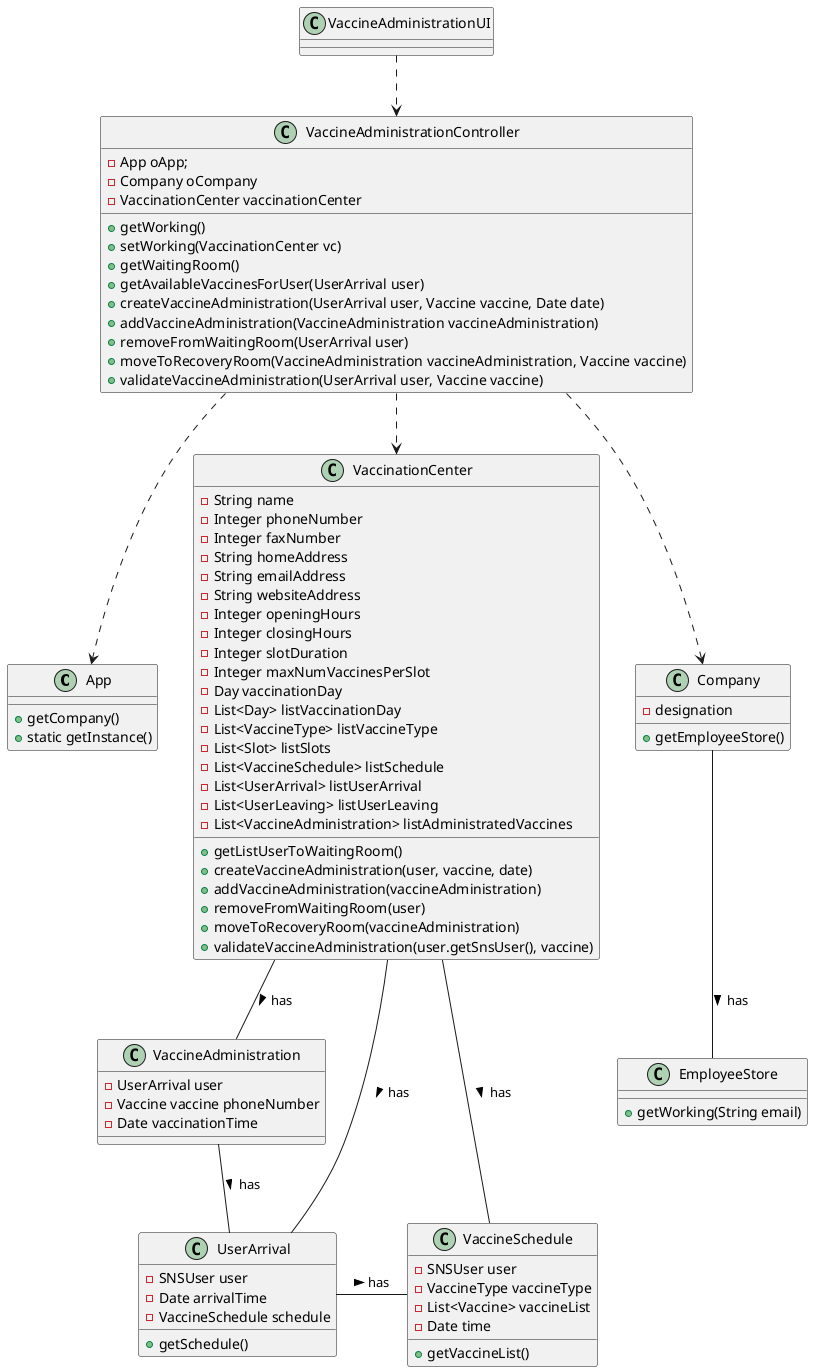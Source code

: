 @startuml
'https://plantuml.com/class-diagram

class App{
    +getCompany()
    +static getInstance()
}

class VaccinationCenter{
    - String name
    - Integer phoneNumber
    - Integer faxNumber
        - String homeAddress
        - String emailAddress
        - String websiteAddress
        - Integer openingHours
        - Integer closingHours
        - Integer slotDuration
        - Integer maxNumVaccinesPerSlot
        - Day vaccinationDay
        - List<Day> listVaccinationDay
        - List<VaccineType> listVaccineType
        - List<Slot> listSlots
        - List<VaccineSchedule> listSchedule
        - List<UserArrival> listUserArrival
        - List<UserLeaving> listUserLeaving
        - List<VaccineAdministration> listAdministratedVaccines
    +getListUserToWaitingRoom()
    +createVaccineAdministration(user, vaccine, date)
    +addVaccineAdministration(vaccineAdministration)
    +removeFromWaitingRoom(user)
    +moveToRecoveryRoom(vaccineAdministration)
    +validateVaccineAdministration(user.getSnsUser(), vaccine)
}

class VaccineAdministration{
    - UserArrival user
    - Vaccine vaccine phoneNumber
    - Date vaccinationTime
}

class VaccineSchedule{
    - SNSUser user
    - VaccineType vaccineType
    - List<Vaccine> vaccineList
    - Date time
    +getVaccineList()
}

class UserArrival{
    - SNSUser user
    - Date arrivalTime
    - VaccineSchedule schedule
    +getSchedule()
}


class VaccineAdministrationUI {
}


class VaccineAdministrationController{
    -App oApp;
    -Company oCompany
    -VaccinationCenter vaccinationCenter
    +getWorking()
    +setWorking(VaccinationCenter vc)
    +getWaitingRoom()
    +getAvailableVaccinesForUser(UserArrival user)
    +createVaccineAdministration(UserArrival user, Vaccine vaccine, Date date)
    +addVaccineAdministration(VaccineAdministration vaccineAdministration)
    +removeFromWaitingRoom(UserArrival user)
    +moveToRecoveryRoom(VaccineAdministration vaccineAdministration, Vaccine vaccine)
    +validateVaccineAdministration(UserArrival user, Vaccine vaccine)
}

class Company {
    -designation
    +getEmployeeStore()
}

class EmployeeStore{
    +getWorking(String email)
}
Company -down- EmployeeStore : has >
VaccineAdministrationUI .down.> VaccineAdministrationController
VaccineAdministrationController .down.> Company
VaccineAdministrationController .down.> App
VaccineAdministrationController .down.> VaccinationCenter

VaccinationCenter -down- UserArrival : has >
VaccinationCenter -down- VaccineSchedule : has >
VaccinationCenter -down- VaccineAdministration : has >

VaccineAdministration -- UserArrival : has >
UserArrival -right- VaccineSchedule : has >

@enduml